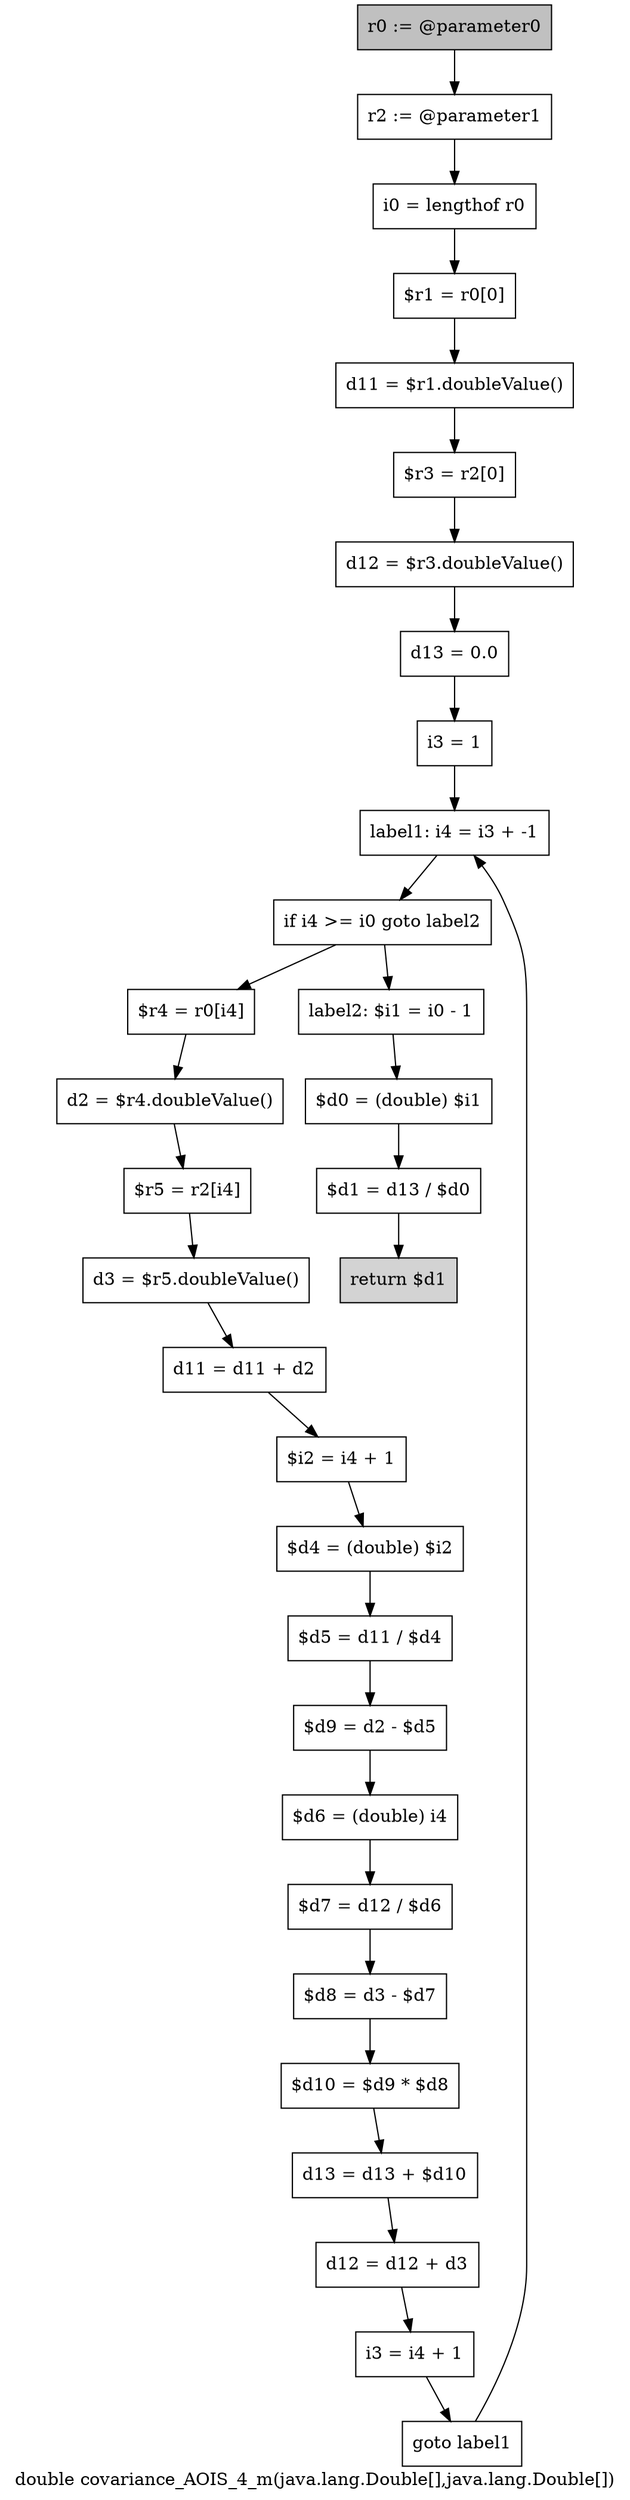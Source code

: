 digraph "double covariance_AOIS_4_m(java.lang.Double[],java.lang.Double[])" {
    label="double covariance_AOIS_4_m(java.lang.Double[],java.lang.Double[])";
    node [shape=box];
    "0" [style=filled,fillcolor=gray,label="r0 := @parameter0",];
    "1" [label="r2 := @parameter1",];
    "0"->"1";
    "2" [label="i0 = lengthof r0",];
    "1"->"2";
    "3" [label="$r1 = r0[0]",];
    "2"->"3";
    "4" [label="d11 = $r1.doubleValue()",];
    "3"->"4";
    "5" [label="$r3 = r2[0]",];
    "4"->"5";
    "6" [label="d12 = $r3.doubleValue()",];
    "5"->"6";
    "7" [label="d13 = 0.0",];
    "6"->"7";
    "8" [label="i3 = 1",];
    "7"->"8";
    "9" [label="label1: i4 = i3 + -1",];
    "8"->"9";
    "10" [label="if i4 >= i0 goto label2",];
    "9"->"10";
    "11" [label="$r4 = r0[i4]",];
    "10"->"11";
    "28" [label="label2: $i1 = i0 - 1",];
    "10"->"28";
    "12" [label="d2 = $r4.doubleValue()",];
    "11"->"12";
    "13" [label="$r5 = r2[i4]",];
    "12"->"13";
    "14" [label="d3 = $r5.doubleValue()",];
    "13"->"14";
    "15" [label="d11 = d11 + d2",];
    "14"->"15";
    "16" [label="$i2 = i4 + 1",];
    "15"->"16";
    "17" [label="$d4 = (double) $i2",];
    "16"->"17";
    "18" [label="$d5 = d11 / $d4",];
    "17"->"18";
    "19" [label="$d9 = d2 - $d5",];
    "18"->"19";
    "20" [label="$d6 = (double) i4",];
    "19"->"20";
    "21" [label="$d7 = d12 / $d6",];
    "20"->"21";
    "22" [label="$d8 = d3 - $d7",];
    "21"->"22";
    "23" [label="$d10 = $d9 * $d8",];
    "22"->"23";
    "24" [label="d13 = d13 + $d10",];
    "23"->"24";
    "25" [label="d12 = d12 + d3",];
    "24"->"25";
    "26" [label="i3 = i4 + 1",];
    "25"->"26";
    "27" [label="goto label1",];
    "26"->"27";
    "27"->"9";
    "29" [label="$d0 = (double) $i1",];
    "28"->"29";
    "30" [label="$d1 = d13 / $d0",];
    "29"->"30";
    "31" [style=filled,fillcolor=lightgray,label="return $d1",];
    "30"->"31";
}
